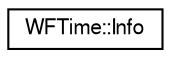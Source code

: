digraph "Graphical Class Hierarchy"
{
  edge [fontname="FreeSans",fontsize="10",labelfontname="FreeSans",labelfontsize="10"];
  node [fontname="FreeSans",fontsize="10",shape=record];
  rankdir="LR";
  Node1 [label="WFTime::Info",height=0.2,width=0.4,color="black", fillcolor="white", style="filled",URL="$struct_w_f_time_1_1_info.html"];
}
